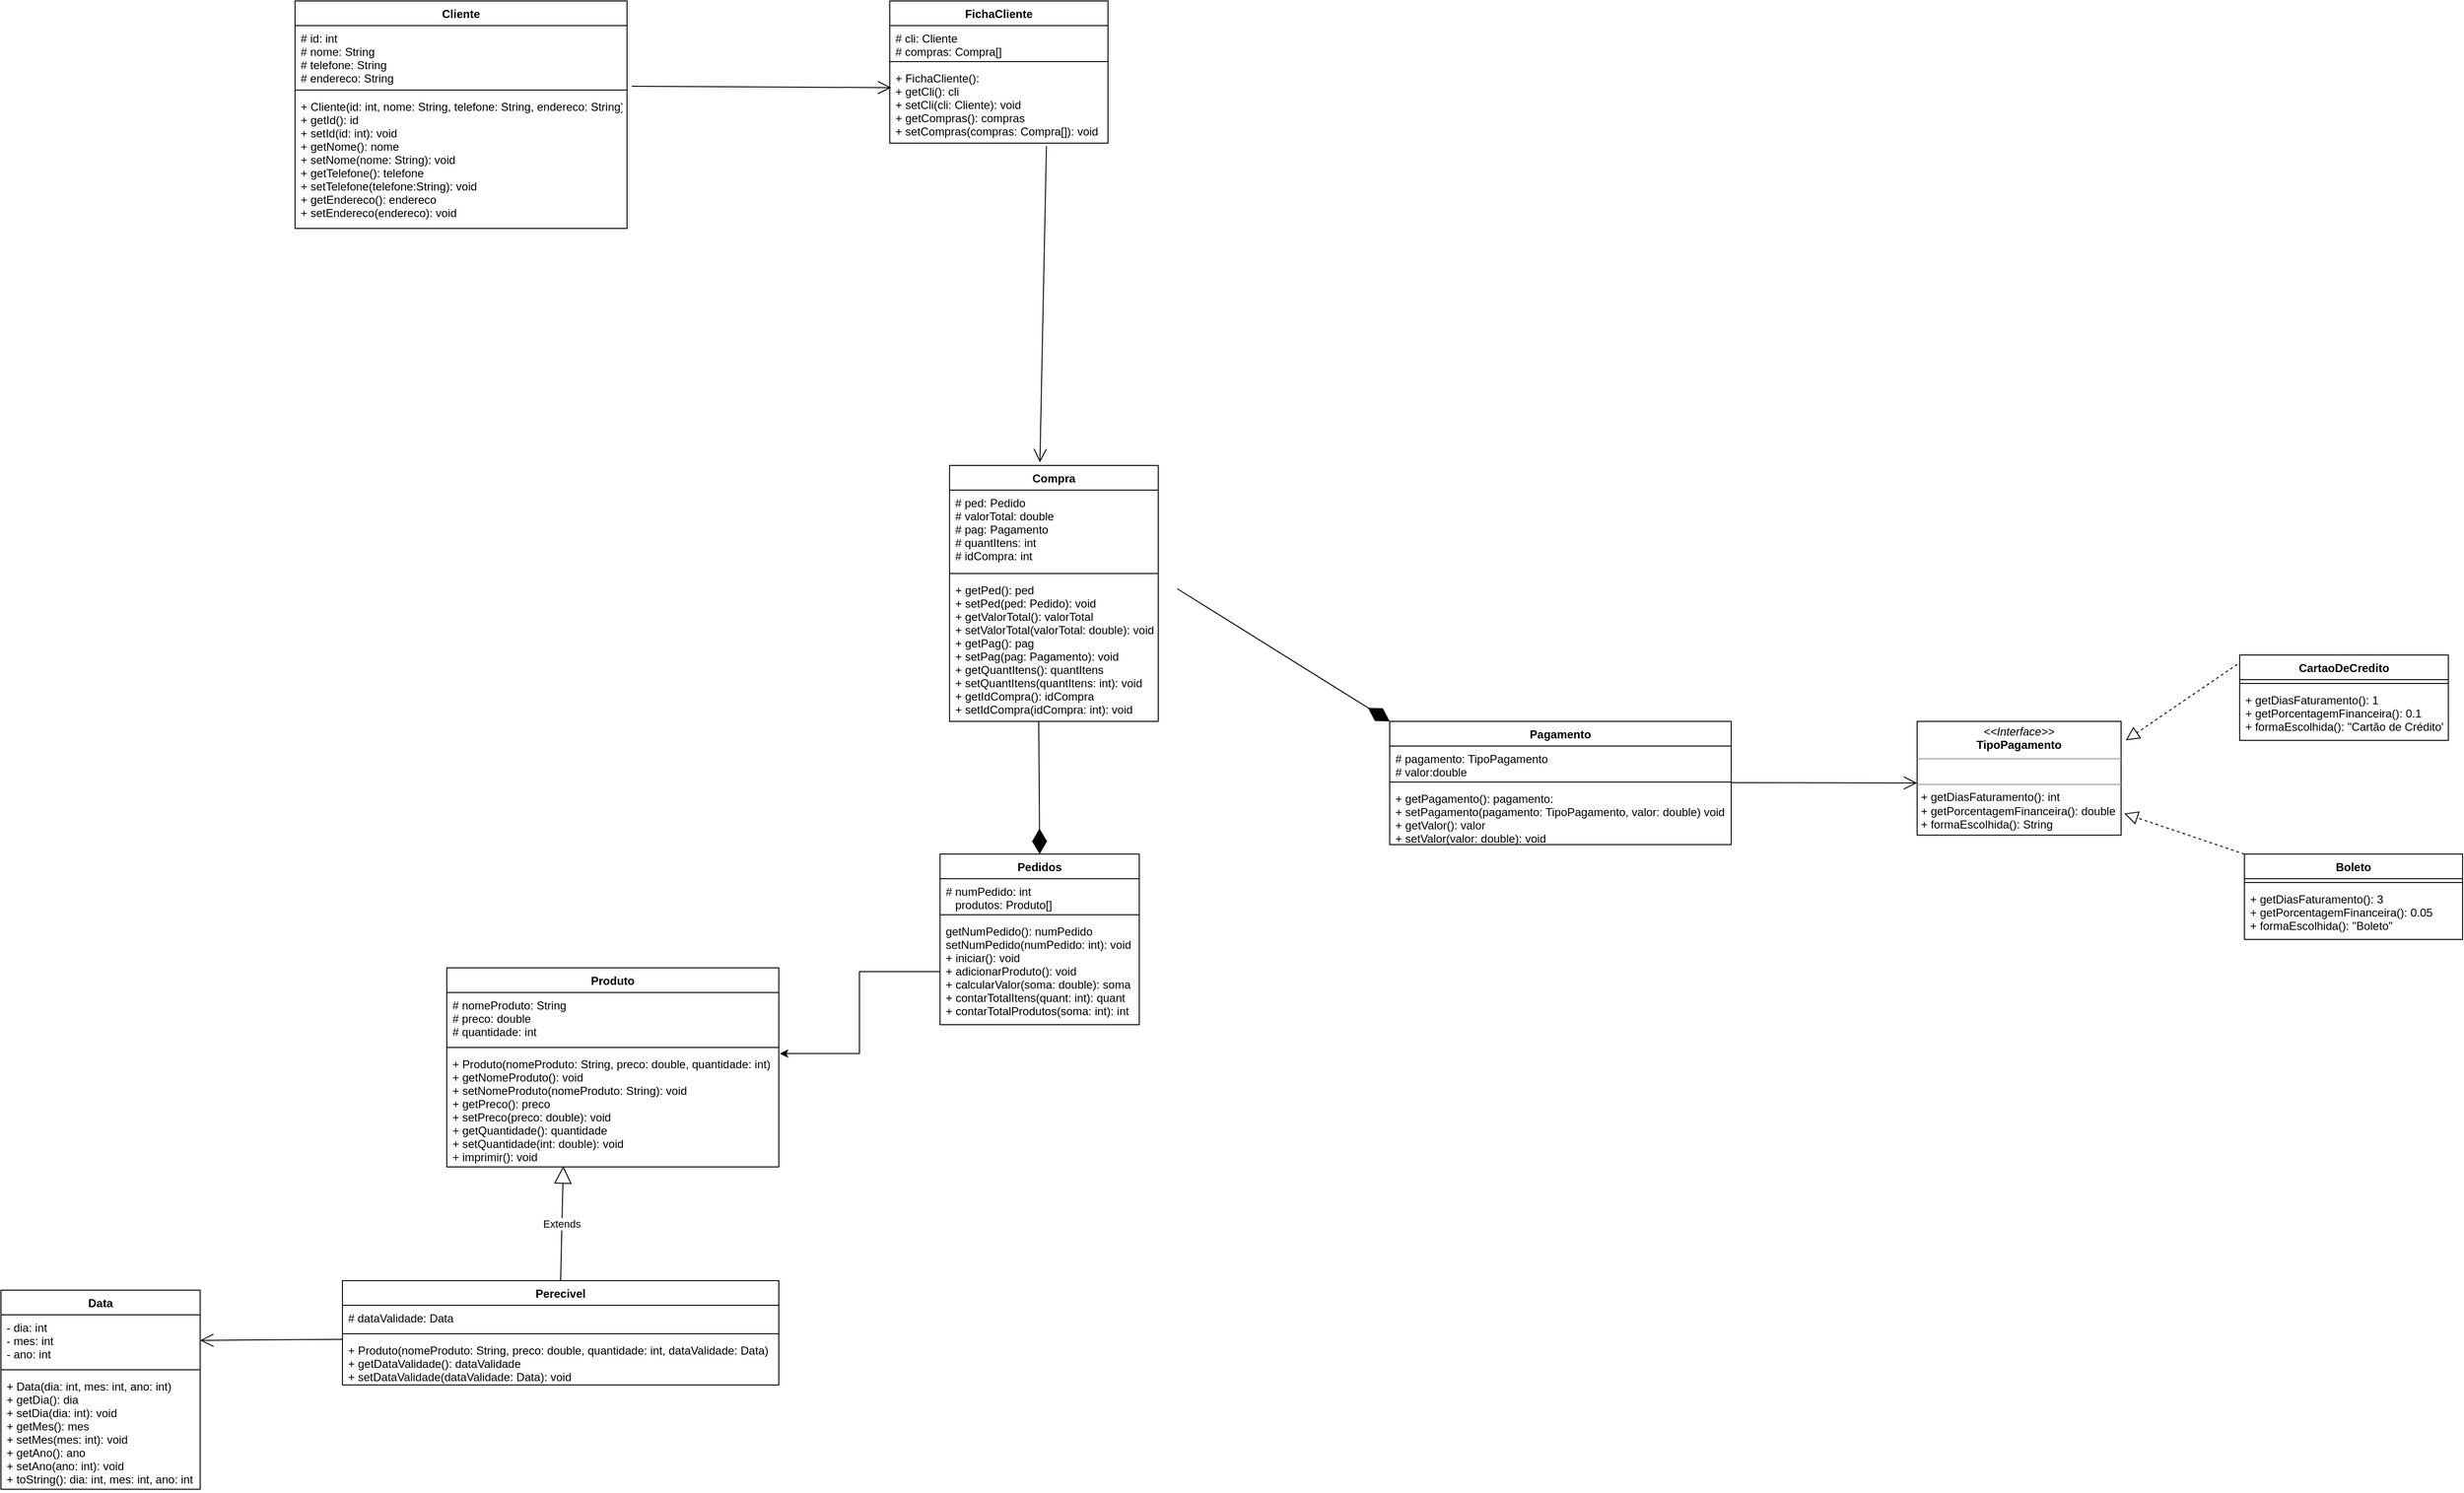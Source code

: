 <mxfile version="14.1.8" type="device"><diagram id="2v_d_YSNSCRNe99Bhn2L" name="Página-1"><mxGraphModel dx="9639" dy="5838" grid="1" gridSize="10" guides="1" tooltips="1" connect="1" arrows="1" fold="1" page="1" pageScale="1" pageWidth="827" pageHeight="1169" math="0" shadow="0"><root><mxCell id="0"/><mxCell id="1" parent="0"/><mxCell id="pZLMfHNlB_dyYiuJXjNN-1" value="Produto" style="swimlane;fontStyle=1;align=center;verticalAlign=top;childLayout=stackLayout;horizontal=1;startSize=26;horizontalStack=0;resizeParent=1;resizeParentMax=0;resizeLast=0;collapsible=1;marginBottom=0;" parent="1" vertex="1"><mxGeometry x="-760" y="-50" width="350" height="210" as="geometry"/></mxCell><mxCell id="pZLMfHNlB_dyYiuJXjNN-2" value="# nomeProduto: String &#10;# preco: double&#10;# quantidade: int&#10;" style="text;strokeColor=none;fillColor=none;align=left;verticalAlign=top;spacingLeft=4;spacingRight=4;overflow=hidden;rotatable=0;points=[[0,0.5],[1,0.5]];portConstraint=eastwest;" parent="pZLMfHNlB_dyYiuJXjNN-1" vertex="1"><mxGeometry y="26" width="350" height="54" as="geometry"/></mxCell><mxCell id="pZLMfHNlB_dyYiuJXjNN-3" value="" style="line;strokeWidth=1;fillColor=none;align=left;verticalAlign=middle;spacingTop=-1;spacingLeft=3;spacingRight=3;rotatable=0;labelPosition=right;points=[];portConstraint=eastwest;" parent="pZLMfHNlB_dyYiuJXjNN-1" vertex="1"><mxGeometry y="80" width="350" height="8" as="geometry"/></mxCell><mxCell id="pZLMfHNlB_dyYiuJXjNN-4" value="+ Produto(nomeProduto: String, preco: double, quantidade: int)&#10;+ getNomeProduto(): void&#10;+ setNomeProduto(nomeProduto: String): void&#10;+ getPreco(): preco&#10;+ setPreco(preco: double): void&#10;+ getQuantidade(): quantidade&#10;+ setQuantidade(int: double): void&#10;+ imprimir(): void" style="text;strokeColor=none;fillColor=none;align=left;verticalAlign=top;spacingLeft=4;spacingRight=4;overflow=hidden;rotatable=0;points=[[0,0.5],[1,0.5]];portConstraint=eastwest;" parent="pZLMfHNlB_dyYiuJXjNN-1" vertex="1"><mxGeometry y="88" width="350" height="122" as="geometry"/></mxCell><mxCell id="pZLMfHNlB_dyYiuJXjNN-5" value="Perecivel" style="swimlane;fontStyle=1;align=center;verticalAlign=top;childLayout=stackLayout;horizontal=1;startSize=26;horizontalStack=0;resizeParent=1;resizeParentMax=0;resizeLast=0;collapsible=1;marginBottom=0;" parent="1" vertex="1"><mxGeometry x="-870" y="280" width="460" height="110" as="geometry"/></mxCell><mxCell id="pZLMfHNlB_dyYiuJXjNN-6" value="# dataValidade: Data" style="text;strokeColor=none;fillColor=none;align=left;verticalAlign=top;spacingLeft=4;spacingRight=4;overflow=hidden;rotatable=0;points=[[0,0.5],[1,0.5]];portConstraint=eastwest;" parent="pZLMfHNlB_dyYiuJXjNN-5" vertex="1"><mxGeometry y="26" width="460" height="26" as="geometry"/></mxCell><mxCell id="pZLMfHNlB_dyYiuJXjNN-7" value="" style="line;strokeWidth=1;fillColor=none;align=left;verticalAlign=middle;spacingTop=-1;spacingLeft=3;spacingRight=3;rotatable=0;labelPosition=right;points=[];portConstraint=eastwest;" parent="pZLMfHNlB_dyYiuJXjNN-5" vertex="1"><mxGeometry y="52" width="460" height="8" as="geometry"/></mxCell><mxCell id="pZLMfHNlB_dyYiuJXjNN-8" value="+ Produto(nomeProduto: String, preco: double, quantidade: int, dataValidade: Data)&#10;+ getDataValidade(): dataValidade&#10;+ setDataValidade(dataValidade: Data): void" style="text;strokeColor=none;fillColor=none;align=left;verticalAlign=top;spacingLeft=4;spacingRight=4;overflow=hidden;rotatable=0;points=[[0,0.5],[1,0.5]];portConstraint=eastwest;" parent="pZLMfHNlB_dyYiuJXjNN-5" vertex="1"><mxGeometry y="60" width="460" height="50" as="geometry"/></mxCell><mxCell id="pZLMfHNlB_dyYiuJXjNN-9" value="Data" style="swimlane;fontStyle=1;align=center;verticalAlign=top;childLayout=stackLayout;horizontal=1;startSize=26;horizontalStack=0;resizeParent=1;resizeParentMax=0;resizeLast=0;collapsible=1;marginBottom=0;" parent="1" vertex="1"><mxGeometry x="-1230" y="290" width="210" height="210" as="geometry"/></mxCell><mxCell id="pZLMfHNlB_dyYiuJXjNN-10" value="- dia: int&#10;- mes: int&#10;- ano: int" style="text;strokeColor=none;fillColor=none;align=left;verticalAlign=top;spacingLeft=4;spacingRight=4;overflow=hidden;rotatable=0;points=[[0,0.5],[1,0.5]];portConstraint=eastwest;" parent="pZLMfHNlB_dyYiuJXjNN-9" vertex="1"><mxGeometry y="26" width="210" height="54" as="geometry"/></mxCell><mxCell id="pZLMfHNlB_dyYiuJXjNN-11" value="" style="line;strokeWidth=1;fillColor=none;align=left;verticalAlign=middle;spacingTop=-1;spacingLeft=3;spacingRight=3;rotatable=0;labelPosition=right;points=[];portConstraint=eastwest;" parent="pZLMfHNlB_dyYiuJXjNN-9" vertex="1"><mxGeometry y="80" width="210" height="8" as="geometry"/></mxCell><mxCell id="pZLMfHNlB_dyYiuJXjNN-12" value="+ Data(dia: int, mes: int, ano: int)&#10;+ getDia(): dia&#10;+ setDia(dia: int): void&#10;+ getMes(): mes&#10;+ setMes(mes: int): void&#10;+ getAno(): ano&#10;+ setAno(ano: int): void&#10;+ toString(): dia: int, mes: int, ano: int&#10; " style="text;strokeColor=none;fillColor=none;align=left;verticalAlign=top;spacingLeft=4;spacingRight=4;overflow=hidden;rotatable=0;points=[[0,0.5],[1,0.5]];portConstraint=eastwest;" parent="pZLMfHNlB_dyYiuJXjNN-9" vertex="1"><mxGeometry y="88" width="210" height="122" as="geometry"/></mxCell><mxCell id="EN49gmuja1H2clX2ptw1-1" value="Pedidos" style="swimlane;fontStyle=1;align=center;verticalAlign=top;childLayout=stackLayout;horizontal=1;startSize=26;horizontalStack=0;resizeParent=1;resizeParentMax=0;resizeLast=0;collapsible=1;marginBottom=0;" parent="1" vertex="1"><mxGeometry x="-240" y="-170" width="210" height="180" as="geometry"/></mxCell><mxCell id="EN49gmuja1H2clX2ptw1-2" value="# numPedido: int&#10;   produtos: Produto[]" style="text;strokeColor=none;fillColor=none;align=left;verticalAlign=top;spacingLeft=4;spacingRight=4;overflow=hidden;rotatable=0;points=[[0,0.5],[1,0.5]];portConstraint=eastwest;" parent="EN49gmuja1H2clX2ptw1-1" vertex="1"><mxGeometry y="26" width="210" height="34" as="geometry"/></mxCell><mxCell id="EN49gmuja1H2clX2ptw1-3" value="" style="line;strokeWidth=1;fillColor=none;align=left;verticalAlign=middle;spacingTop=-1;spacingLeft=3;spacingRight=3;rotatable=0;labelPosition=right;points=[];portConstraint=eastwest;" parent="EN49gmuja1H2clX2ptw1-1" vertex="1"><mxGeometry y="60" width="210" height="8" as="geometry"/></mxCell><mxCell id="EN49gmuja1H2clX2ptw1-4" value="getNumPedido(): numPedido&#10;setNumPedido(numPedido: int): void&#10;+ iniciar(): void&#10;+ adicionarProduto(): void&#10;+ calcularValor(soma: double): soma&#10;+ contarTotalItens(quant: int): quant&#10;+ contarTotalProdutos(soma: int): int" style="text;strokeColor=none;fillColor=none;align=left;verticalAlign=top;spacingLeft=4;spacingRight=4;overflow=hidden;rotatable=0;points=[[0,0.5],[1,0.5]];portConstraint=eastwest;" parent="EN49gmuja1H2clX2ptw1-1" vertex="1"><mxGeometry y="68" width="210" height="112" as="geometry"/></mxCell><mxCell id="EN49gmuja1H2clX2ptw1-5" value="&lt;p style=&quot;margin: 0px ; margin-top: 4px ; text-align: center&quot;&gt;&lt;i&gt;&amp;lt;&amp;lt;Interface&amp;gt;&amp;gt;&lt;/i&gt;&lt;br&gt;&lt;b&gt;TipoPagamento&lt;/b&gt;&lt;/p&gt;&lt;hr size=&quot;1&quot;&gt;&lt;p style=&quot;margin: 0px ; margin-left: 4px&quot;&gt;&lt;br&gt;&lt;/p&gt;&lt;hr size=&quot;1&quot;&gt;&lt;p style=&quot;margin: 0px ; margin-left: 4px&quot;&gt;+ getDiasFaturamento(): int&lt;/p&gt;&lt;p style=&quot;margin: 0px ; margin-left: 4px&quot;&gt;+ getPorcentagemFinanceira(): double&lt;/p&gt;&lt;p style=&quot;margin: 0px ; margin-left: 4px&quot;&gt;+&amp;nbsp;formaEscolhida(): String&lt;/p&gt;" style="verticalAlign=top;align=left;overflow=fill;fontSize=12;fontFamily=Helvetica;html=1;" parent="1" vertex="1"><mxGeometry x="790" y="-310" width="215" height="120" as="geometry"/></mxCell><mxCell id="JWFgmddgXtDaQa7CQp_9-6" value="CartaoDeCredito" style="swimlane;fontStyle=1;align=center;verticalAlign=top;childLayout=stackLayout;horizontal=1;startSize=26;horizontalStack=0;resizeParent=1;resizeParentMax=0;resizeLast=0;collapsible=1;marginBottom=0;" parent="1" vertex="1"><mxGeometry x="1130" y="-380" width="220" height="90" as="geometry"/></mxCell><mxCell id="JWFgmddgXtDaQa7CQp_9-8" value="" style="line;strokeWidth=1;fillColor=none;align=left;verticalAlign=middle;spacingTop=-1;spacingLeft=3;spacingRight=3;rotatable=0;labelPosition=right;points=[];portConstraint=eastwest;" parent="JWFgmddgXtDaQa7CQp_9-6" vertex="1"><mxGeometry y="26" width="220" height="8" as="geometry"/></mxCell><mxCell id="JWFgmddgXtDaQa7CQp_9-9" value="+ getDiasFaturamento(): 1&#10;+ getPorcentagemFinanceira(): 0.1&#10;+ formaEscolhida(): &quot;Cartão de Crédito&quot;" style="text;strokeColor=none;fillColor=none;align=left;verticalAlign=top;spacingLeft=4;spacingRight=4;overflow=hidden;rotatable=0;points=[[0,0.5],[1,0.5]];portConstraint=eastwest;" parent="JWFgmddgXtDaQa7CQp_9-6" vertex="1"><mxGeometry y="34" width="220" height="56" as="geometry"/></mxCell><mxCell id="JWFgmddgXtDaQa7CQp_9-10" value="Boleto" style="swimlane;fontStyle=1;align=center;verticalAlign=top;childLayout=stackLayout;horizontal=1;startSize=26;horizontalStack=0;resizeParent=1;resizeParentMax=0;resizeLast=0;collapsible=1;marginBottom=0;" parent="1" vertex="1"><mxGeometry x="1135" y="-170" width="230" height="90" as="geometry"/></mxCell><mxCell id="JWFgmddgXtDaQa7CQp_9-12" value="" style="line;strokeWidth=1;fillColor=none;align=left;verticalAlign=middle;spacingTop=-1;spacingLeft=3;spacingRight=3;rotatable=0;labelPosition=right;points=[];portConstraint=eastwest;" parent="JWFgmddgXtDaQa7CQp_9-10" vertex="1"><mxGeometry y="26" width="230" height="8" as="geometry"/></mxCell><mxCell id="JWFgmddgXtDaQa7CQp_9-13" value="+ getDiasFaturamento(): 3&#10;+ getPorcentagemFinanceira(): 0.05&#10;+ formaEscolhida(): &quot;Boleto&quot;" style="text;strokeColor=none;fillColor=none;align=left;verticalAlign=top;spacingLeft=4;spacingRight=4;overflow=hidden;rotatable=0;points=[[0,0.5],[1,0.5]];portConstraint=eastwest;" parent="JWFgmddgXtDaQa7CQp_9-10" vertex="1"><mxGeometry y="34" width="230" height="56" as="geometry"/></mxCell><mxCell id="JWFgmddgXtDaQa7CQp_9-14" value="Pagamento" style="swimlane;fontStyle=1;align=center;verticalAlign=top;childLayout=stackLayout;horizontal=1;startSize=26;horizontalStack=0;resizeParent=1;resizeParentMax=0;resizeLast=0;collapsible=1;marginBottom=0;" parent="1" vertex="1"><mxGeometry x="234" y="-310" width="360" height="130" as="geometry"/></mxCell><mxCell id="JWFgmddgXtDaQa7CQp_9-15" value="# pagamento: TipoPagamento&#10;# valor:double" style="text;strokeColor=none;fillColor=none;align=left;verticalAlign=top;spacingLeft=4;spacingRight=4;overflow=hidden;rotatable=0;points=[[0,0.5],[1,0.5]];portConstraint=eastwest;" parent="JWFgmddgXtDaQa7CQp_9-14" vertex="1"><mxGeometry y="26" width="360" height="34" as="geometry"/></mxCell><mxCell id="JWFgmddgXtDaQa7CQp_9-16" value="" style="line;strokeWidth=1;fillColor=none;align=left;verticalAlign=middle;spacingTop=-1;spacingLeft=3;spacingRight=3;rotatable=0;labelPosition=right;points=[];portConstraint=eastwest;" parent="JWFgmddgXtDaQa7CQp_9-14" vertex="1"><mxGeometry y="60" width="360" height="8" as="geometry"/></mxCell><mxCell id="JWFgmddgXtDaQa7CQp_9-17" value="+ getPagamento(): pagamento:&#10;+ setPagamento(pagamento: TipoPagamento, valor: double) void&#10;+ getValor(): valor&#10;+ setValor(valor: double): void" style="text;strokeColor=none;fillColor=none;align=left;verticalAlign=top;spacingLeft=4;spacingRight=4;overflow=hidden;rotatable=0;points=[[0,0.5],[1,0.5]];portConstraint=eastwest;" parent="JWFgmddgXtDaQa7CQp_9-14" vertex="1"><mxGeometry y="68" width="360" height="62" as="geometry"/></mxCell><mxCell id="JWFgmddgXtDaQa7CQp_9-27" value="Compra" style="swimlane;fontStyle=1;align=center;verticalAlign=top;childLayout=stackLayout;horizontal=1;startSize=26;horizontalStack=0;resizeParent=1;resizeParentMax=0;resizeLast=0;collapsible=1;marginBottom=0;" parent="1" vertex="1"><mxGeometry x="-230" y="-580" width="220" height="270" as="geometry"/></mxCell><mxCell id="JWFgmddgXtDaQa7CQp_9-28" value="# ped: Pedido&#10;# valorTotal: double&#10;# pag: Pagamento&#10;# quantItens: int&#10;# idCompra: int" style="text;strokeColor=none;fillColor=none;align=left;verticalAlign=top;spacingLeft=4;spacingRight=4;overflow=hidden;rotatable=0;points=[[0,0.5],[1,0.5]];portConstraint=eastwest;" parent="JWFgmddgXtDaQa7CQp_9-27" vertex="1"><mxGeometry y="26" width="220" height="84" as="geometry"/></mxCell><mxCell id="JWFgmddgXtDaQa7CQp_9-29" value="" style="line;strokeWidth=1;fillColor=none;align=left;verticalAlign=middle;spacingTop=-1;spacingLeft=3;spacingRight=3;rotatable=0;labelPosition=right;points=[];portConstraint=eastwest;" parent="JWFgmddgXtDaQa7CQp_9-27" vertex="1"><mxGeometry y="110" width="220" height="8" as="geometry"/></mxCell><mxCell id="JWFgmddgXtDaQa7CQp_9-30" value="+ getPed(): ped&#10;+ setPed(ped: Pedido): void&#10;+ getValorTotal(): valorTotal&#10;+ setValorTotal(valorTotal: double): void&#10;+ getPag(): pag&#10;+ setPag(pag: Pagamento): void&#10;+ getQuantItens(): quantItens&#10;+ setQuantItens(quantItens: int): void&#10;+ getIdCompra(): idCompra&#10;+ setIdCompra(idCompra: int): void" style="text;strokeColor=none;fillColor=none;align=left;verticalAlign=top;spacingLeft=4;spacingRight=4;overflow=hidden;rotatable=0;points=[[0,0.5],[1,0.5]];portConstraint=eastwest;" parent="JWFgmddgXtDaQa7CQp_9-27" vertex="1"><mxGeometry y="118" width="220" height="152" as="geometry"/></mxCell><mxCell id="fPVes6ITv22Vd-3K8OlX-1" value="FichaCliente" style="swimlane;fontStyle=1;align=center;verticalAlign=top;childLayout=stackLayout;horizontal=1;startSize=26;horizontalStack=0;resizeParent=1;resizeParentMax=0;resizeLast=0;collapsible=1;marginBottom=0;" parent="1" vertex="1"><mxGeometry x="-293" y="-1070" width="230" height="150" as="geometry"/></mxCell><mxCell id="fPVes6ITv22Vd-3K8OlX-2" value="# cli: Cliente&#10;# compras: Compra[]" style="text;strokeColor=none;fillColor=none;align=left;verticalAlign=top;spacingLeft=4;spacingRight=4;overflow=hidden;rotatable=0;points=[[0,0.5],[1,0.5]];portConstraint=eastwest;" parent="fPVes6ITv22Vd-3K8OlX-1" vertex="1"><mxGeometry y="26" width="230" height="34" as="geometry"/></mxCell><mxCell id="fPVes6ITv22Vd-3K8OlX-3" value="" style="line;strokeWidth=1;fillColor=none;align=left;verticalAlign=middle;spacingTop=-1;spacingLeft=3;spacingRight=3;rotatable=0;labelPosition=right;points=[];portConstraint=eastwest;" parent="fPVes6ITv22Vd-3K8OlX-1" vertex="1"><mxGeometry y="60" width="230" height="8" as="geometry"/></mxCell><mxCell id="fPVes6ITv22Vd-3K8OlX-4" value="+ FichaCliente(): &#10;+ getCli(): cli&#10;+ setCli(cli: Cliente): void&#10;+ getCompras(): compras&#10;+ setCompras(compras: Compra[]): void" style="text;strokeColor=none;fillColor=none;align=left;verticalAlign=top;spacingLeft=4;spacingRight=4;overflow=hidden;rotatable=0;points=[[0,0.5],[1,0.5]];portConstraint=eastwest;" parent="fPVes6ITv22Vd-3K8OlX-1" vertex="1"><mxGeometry y="68" width="230" height="82" as="geometry"/></mxCell><mxCell id="o6JXLFUxk2B_4QWX-YVb-1" value="Cliente" style="swimlane;fontStyle=1;align=center;verticalAlign=top;childLayout=stackLayout;horizontal=1;startSize=26;horizontalStack=0;resizeParent=1;resizeParentMax=0;resizeLast=0;collapsible=1;marginBottom=0;" vertex="1" parent="1"><mxGeometry x="-920" y="-1070" width="350" height="240" as="geometry"/></mxCell><mxCell id="o6JXLFUxk2B_4QWX-YVb-2" value="# id: int&#10;# nome: String&#10;# telefone: String&#10;# endereco: String" style="text;strokeColor=none;fillColor=none;align=left;verticalAlign=top;spacingLeft=4;spacingRight=4;overflow=hidden;rotatable=0;points=[[0,0.5],[1,0.5]];portConstraint=eastwest;" vertex="1" parent="o6JXLFUxk2B_4QWX-YVb-1"><mxGeometry y="26" width="350" height="64" as="geometry"/></mxCell><mxCell id="o6JXLFUxk2B_4QWX-YVb-3" value="" style="line;strokeWidth=1;fillColor=none;align=left;verticalAlign=middle;spacingTop=-1;spacingLeft=3;spacingRight=3;rotatable=0;labelPosition=right;points=[];portConstraint=eastwest;" vertex="1" parent="o6JXLFUxk2B_4QWX-YVb-1"><mxGeometry y="90" width="350" height="8" as="geometry"/></mxCell><mxCell id="o6JXLFUxk2B_4QWX-YVb-4" value="+ Cliente(id: int, nome: String, telefone: String, endereco: String)&#10;+ getId(): id&#10;+ setId(id: int): void&#10;+ getNome(): nome&#10;+ setNome(nome: String): void&#10;+ getTelefone(): telefone&#10;+ setTelefone(telefone:String): void&#10;+ getEndereco(): endereco&#10;+ setEndereco(endereco): void&#10;" style="text;strokeColor=none;fillColor=none;align=left;verticalAlign=top;spacingLeft=4;spacingRight=4;overflow=hidden;rotatable=0;points=[[0,0.5],[1,0.5]];portConstraint=eastwest;" vertex="1" parent="o6JXLFUxk2B_4QWX-YVb-1"><mxGeometry y="98" width="350" height="142" as="geometry"/></mxCell><mxCell id="o6JXLFUxk2B_4QWX-YVb-10" value="" style="endArrow=block;dashed=1;endFill=0;endSize=12;html=1;exitX=-0.011;exitY=0.109;exitDx=0;exitDy=0;exitPerimeter=0;" edge="1" parent="1" source="JWFgmddgXtDaQa7CQp_9-6"><mxGeometry width="160" relative="1" as="geometry"><mxPoint x="1090" y="-335.42" as="sourcePoint"/><mxPoint x="1010" y="-290" as="targetPoint"/></mxGeometry></mxCell><mxCell id="o6JXLFUxk2B_4QWX-YVb-11" value="" style="endArrow=block;dashed=1;endFill=0;endSize=12;html=1;entryX=1.016;entryY=0.81;entryDx=0;entryDy=0;entryPerimeter=0;exitX=0;exitY=0;exitDx=0;exitDy=0;" edge="1" parent="1" source="JWFgmddgXtDaQa7CQp_9-10" target="EN49gmuja1H2clX2ptw1-5"><mxGeometry width="160" relative="1" as="geometry"><mxPoint x="1130" y="-136" as="sourcePoint"/><mxPoint x="1000" y="-140" as="targetPoint"/></mxGeometry></mxCell><mxCell id="o6JXLFUxk2B_4QWX-YVb-13" value="" style="endArrow=open;endFill=1;endSize=12;html=1;" edge="1" parent="1"><mxGeometry width="160" relative="1" as="geometry"><mxPoint x="594" y="-245.42" as="sourcePoint"/><mxPoint x="790" y="-245" as="targetPoint"/></mxGeometry></mxCell><mxCell id="o6JXLFUxk2B_4QWX-YVb-19" value="" style="endArrow=diamondThin;endFill=1;endSize=24;html=1;entryX=0.5;entryY=0;entryDx=0;entryDy=0;" edge="1" parent="1" target="EN49gmuja1H2clX2ptw1-1"><mxGeometry width="160" relative="1" as="geometry"><mxPoint x="-136" y="-310" as="sourcePoint"/><mxPoint x="-136" y="-210" as="targetPoint"/></mxGeometry></mxCell><mxCell id="o6JXLFUxk2B_4QWX-YVb-20" value="" style="endArrow=diamondThin;endFill=1;endSize=24;html=1;entryX=0;entryY=0;entryDx=0;entryDy=0;" edge="1" parent="1" target="JWFgmddgXtDaQa7CQp_9-14"><mxGeometry width="160" relative="1" as="geometry"><mxPoint x="10" y="-450" as="sourcePoint"/><mxPoint x="240" y="-320" as="targetPoint"/></mxGeometry></mxCell><mxCell id="o6JXLFUxk2B_4QWX-YVb-21" value="" style="endArrow=open;endFill=1;endSize=12;html=1;entryX=0.433;entryY=-0.012;entryDx=0;entryDy=0;entryPerimeter=0;exitX=0.718;exitY=1.038;exitDx=0;exitDy=0;exitPerimeter=0;" edge="1" parent="1" source="fPVes6ITv22Vd-3K8OlX-4" target="JWFgmddgXtDaQa7CQp_9-27"><mxGeometry width="160" relative="1" as="geometry"><mxPoint x="-430" y="-780" as="sourcePoint"/><mxPoint x="-270" y="-780" as="targetPoint"/></mxGeometry></mxCell><mxCell id="o6JXLFUxk2B_4QWX-YVb-22" value="" style="endArrow=open;endFill=1;endSize=12;html=1;entryX=0.007;entryY=0.286;entryDx=0;entryDy=0;entryPerimeter=0;" edge="1" parent="1" target="fPVes6ITv22Vd-3K8OlX-4"><mxGeometry width="160" relative="1" as="geometry"><mxPoint x="-565" y="-980" as="sourcePoint"/><mxPoint x="-310" y="-980" as="targetPoint"/></mxGeometry></mxCell><mxCell id="o6JXLFUxk2B_4QWX-YVb-28" style="edgeStyle=orthogonalEdgeStyle;rounded=0;orthogonalLoop=1;jettySize=auto;html=1;entryX=1.003;entryY=0.02;entryDx=0;entryDy=0;entryPerimeter=0;" edge="1" parent="1" source="EN49gmuja1H2clX2ptw1-4" target="pZLMfHNlB_dyYiuJXjNN-4"><mxGeometry relative="1" as="geometry"/></mxCell><mxCell id="o6JXLFUxk2B_4QWX-YVb-29" value="Extends" style="endArrow=block;endSize=16;endFill=0;html=1;exitX=0.5;exitY=0;exitDx=0;exitDy=0;entryX=0.351;entryY=0.993;entryDx=0;entryDy=0;entryPerimeter=0;" edge="1" parent="1" source="pZLMfHNlB_dyYiuJXjNN-5" target="pZLMfHNlB_dyYiuJXjNN-4"><mxGeometry width="160" relative="1" as="geometry"><mxPoint x="-930" y="220" as="sourcePoint"/><mxPoint x="-770" y="220" as="targetPoint"/></mxGeometry></mxCell><mxCell id="o6JXLFUxk2B_4QWX-YVb-30" value="" style="endArrow=open;endFill=1;endSize=12;html=1;exitX=0.001;exitY=0.037;exitDx=0;exitDy=0;exitPerimeter=0;entryX=1;entryY=0.5;entryDx=0;entryDy=0;" edge="1" parent="1" source="pZLMfHNlB_dyYiuJXjNN-8" target="pZLMfHNlB_dyYiuJXjNN-10"><mxGeometry width="160" relative="1" as="geometry"><mxPoint x="-870" y="334.58" as="sourcePoint"/><mxPoint x="-1010" y="338" as="targetPoint"/></mxGeometry></mxCell></root></mxGraphModel></diagram></mxfile>